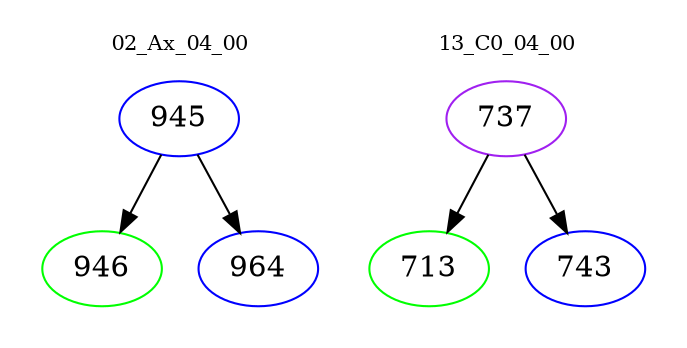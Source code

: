 digraph{
subgraph cluster_0 {
color = white
label = "02_Ax_04_00";
fontsize=10;
T0_945 [label="945", color="blue"]
T0_945 -> T0_946 [color="black"]
T0_946 [label="946", color="green"]
T0_945 -> T0_964 [color="black"]
T0_964 [label="964", color="blue"]
}
subgraph cluster_1 {
color = white
label = "13_C0_04_00";
fontsize=10;
T1_737 [label="737", color="purple"]
T1_737 -> T1_713 [color="black"]
T1_713 [label="713", color="green"]
T1_737 -> T1_743 [color="black"]
T1_743 [label="743", color="blue"]
}
}
